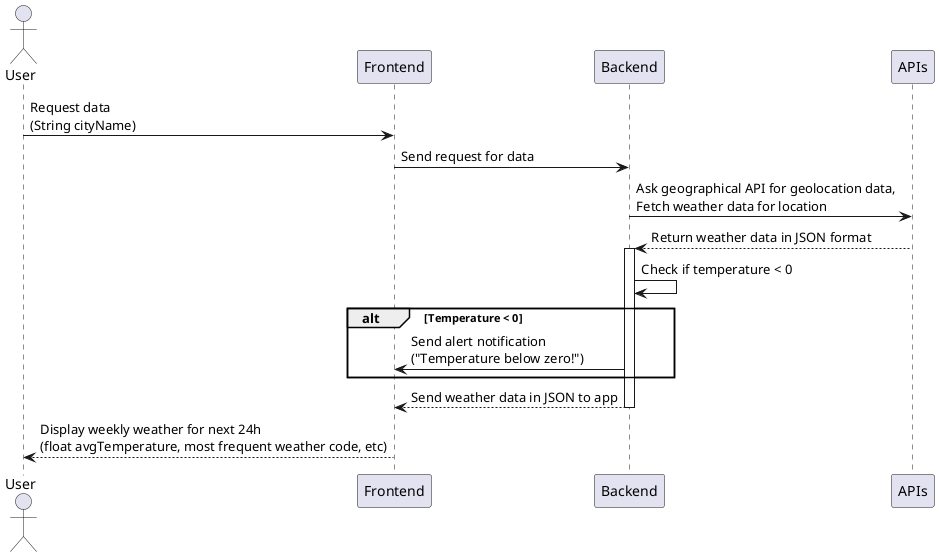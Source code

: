 @startuml
actor User
participant "Frontend" as Frontend
participant "Backend" as Backend
participant "APIs" as API

User -> Frontend : Request data \n(String cityName)
Frontend -> Backend : Send request for data
Backend -> API : Ask geographical API for geolocation data,\nFetch weather data for location
API --> Backend : Return weather data in JSON format
activate Backend
Backend -> Backend : Check if temperature < 0
alt Temperature < 0
    Backend -> Frontend : Send alert notification \n("Temperature below zero!")
end
Backend --> Frontend : Send weather data in JSON to app
deactivate Backend
Frontend --> User : Display weekly weather for next 24h\n(float avgTemperature, most frequent weather code, etc)
@enduml
